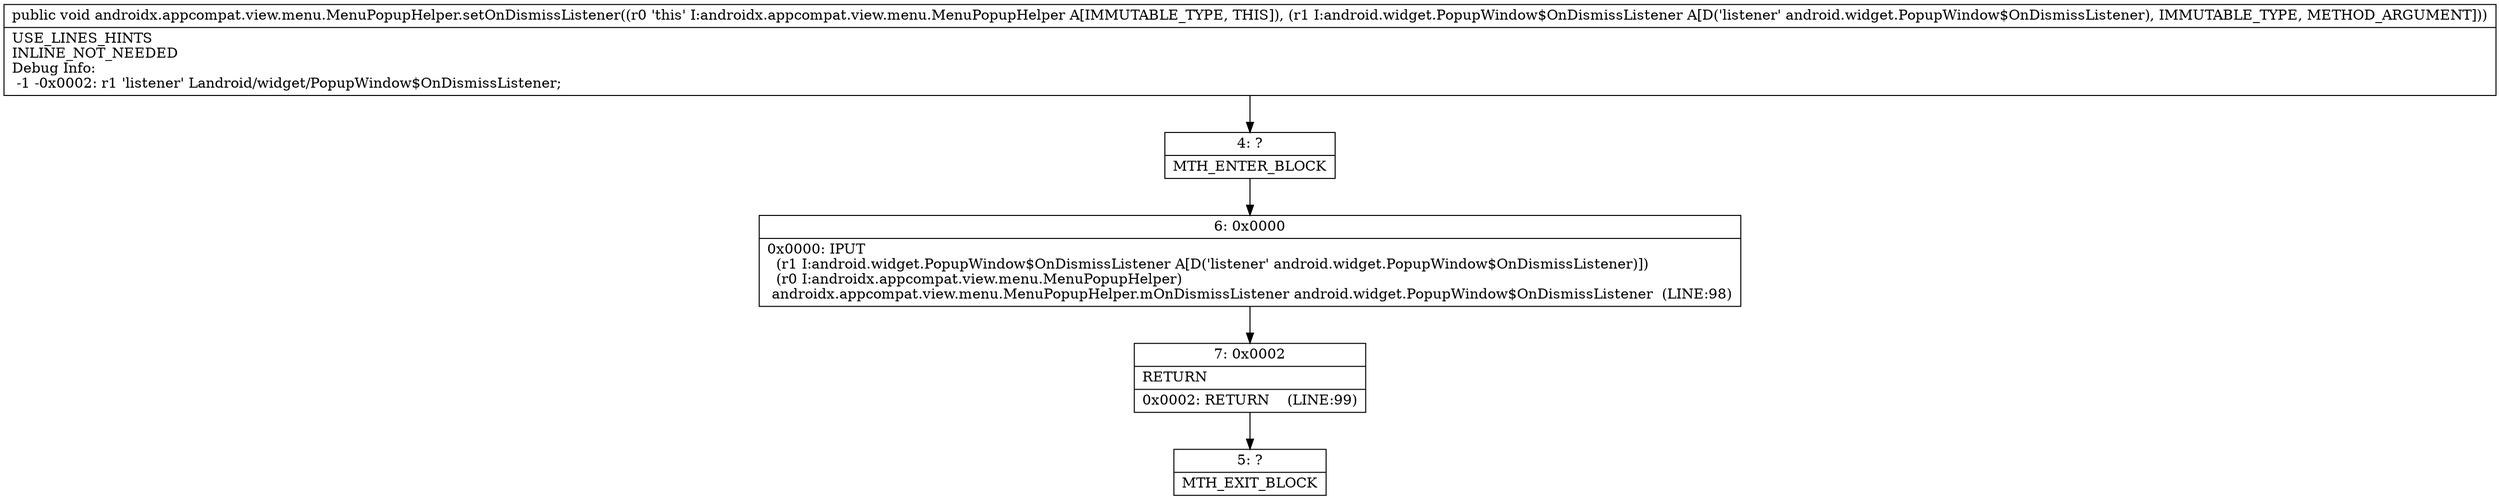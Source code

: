 digraph "CFG forandroidx.appcompat.view.menu.MenuPopupHelper.setOnDismissListener(Landroid\/widget\/PopupWindow$OnDismissListener;)V" {
Node_4 [shape=record,label="{4\:\ ?|MTH_ENTER_BLOCK\l}"];
Node_6 [shape=record,label="{6\:\ 0x0000|0x0000: IPUT  \l  (r1 I:android.widget.PopupWindow$OnDismissListener A[D('listener' android.widget.PopupWindow$OnDismissListener)])\l  (r0 I:androidx.appcompat.view.menu.MenuPopupHelper)\l androidx.appcompat.view.menu.MenuPopupHelper.mOnDismissListener android.widget.PopupWindow$OnDismissListener  (LINE:98)\l}"];
Node_7 [shape=record,label="{7\:\ 0x0002|RETURN\l|0x0002: RETURN    (LINE:99)\l}"];
Node_5 [shape=record,label="{5\:\ ?|MTH_EXIT_BLOCK\l}"];
MethodNode[shape=record,label="{public void androidx.appcompat.view.menu.MenuPopupHelper.setOnDismissListener((r0 'this' I:androidx.appcompat.view.menu.MenuPopupHelper A[IMMUTABLE_TYPE, THIS]), (r1 I:android.widget.PopupWindow$OnDismissListener A[D('listener' android.widget.PopupWindow$OnDismissListener), IMMUTABLE_TYPE, METHOD_ARGUMENT]))  | USE_LINES_HINTS\lINLINE_NOT_NEEDED\lDebug Info:\l  \-1 \-0x0002: r1 'listener' Landroid\/widget\/PopupWindow$OnDismissListener;\l}"];
MethodNode -> Node_4;Node_4 -> Node_6;
Node_6 -> Node_7;
Node_7 -> Node_5;
}

